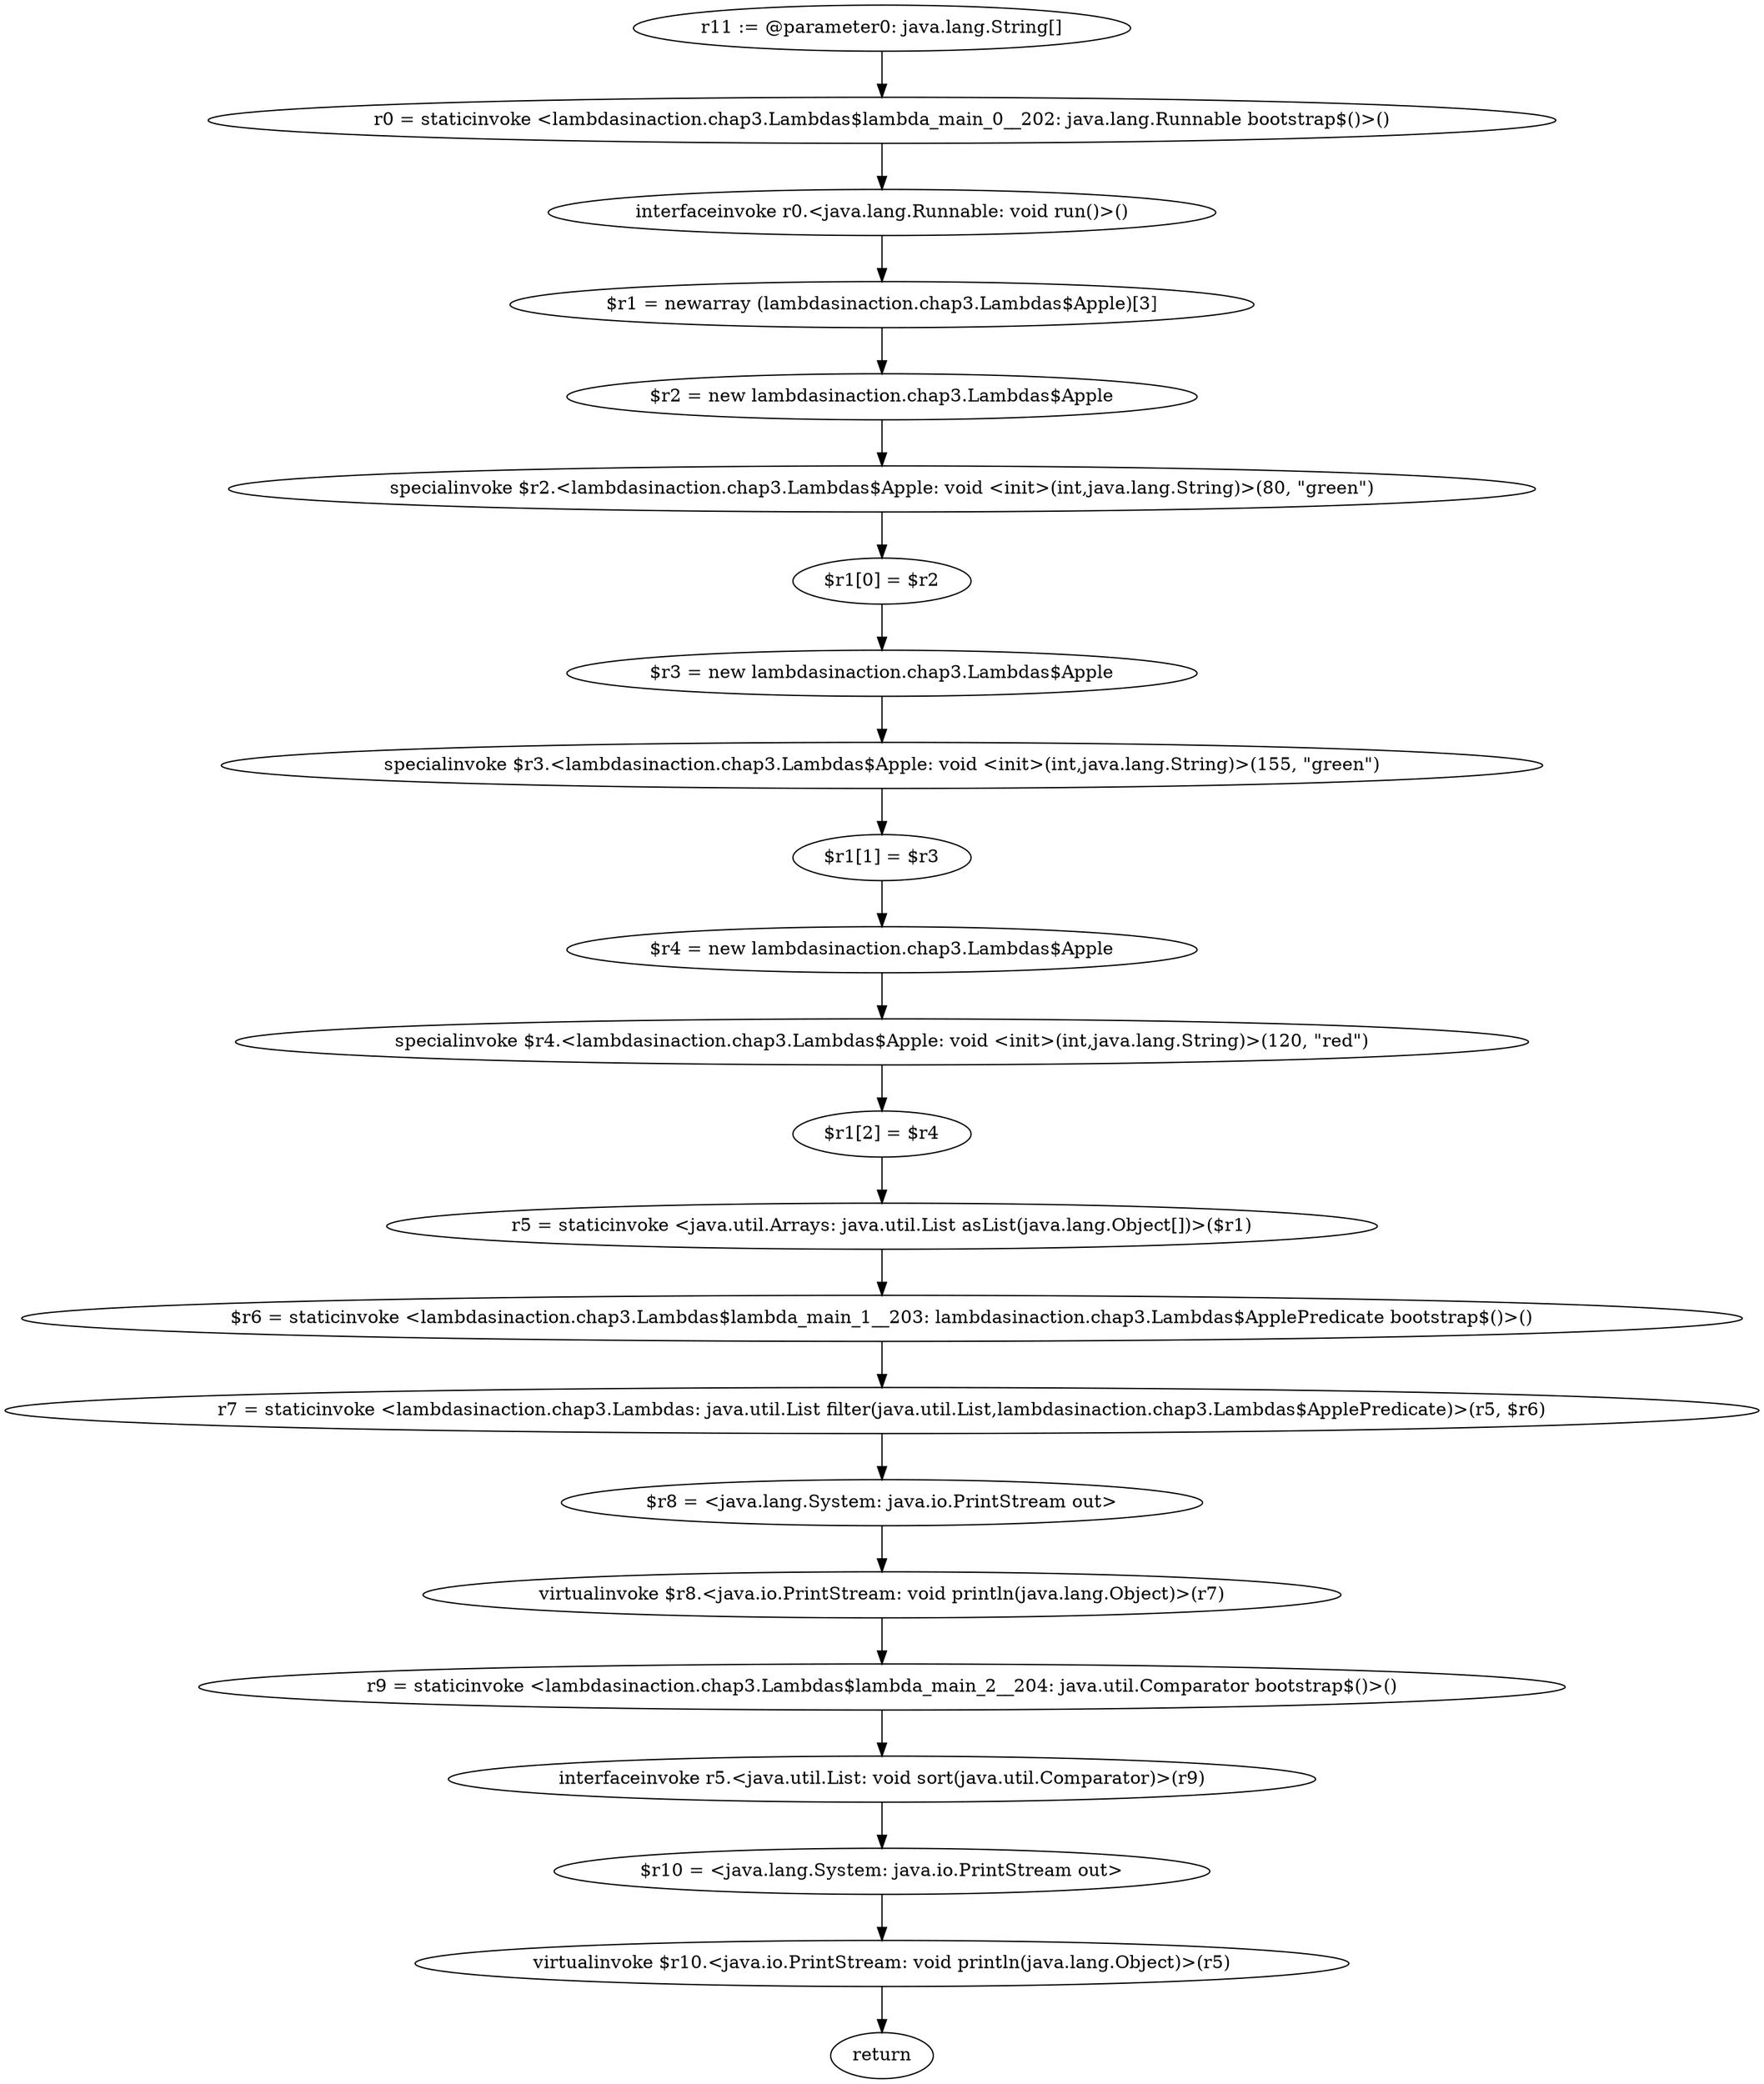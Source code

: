 digraph "unitGraph" {
    "r11 := @parameter0: java.lang.String[]"
    "r0 = staticinvoke <lambdasinaction.chap3.Lambdas$lambda_main_0__202: java.lang.Runnable bootstrap$()>()"
    "interfaceinvoke r0.<java.lang.Runnable: void run()>()"
    "$r1 = newarray (lambdasinaction.chap3.Lambdas$Apple)[3]"
    "$r2 = new lambdasinaction.chap3.Lambdas$Apple"
    "specialinvoke $r2.<lambdasinaction.chap3.Lambdas$Apple: void <init>(int,java.lang.String)>(80, \"green\")"
    "$r1[0] = $r2"
    "$r3 = new lambdasinaction.chap3.Lambdas$Apple"
    "specialinvoke $r3.<lambdasinaction.chap3.Lambdas$Apple: void <init>(int,java.lang.String)>(155, \"green\")"
    "$r1[1] = $r3"
    "$r4 = new lambdasinaction.chap3.Lambdas$Apple"
    "specialinvoke $r4.<lambdasinaction.chap3.Lambdas$Apple: void <init>(int,java.lang.String)>(120, \"red\")"
    "$r1[2] = $r4"
    "r5 = staticinvoke <java.util.Arrays: java.util.List asList(java.lang.Object[])>($r1)"
    "$r6 = staticinvoke <lambdasinaction.chap3.Lambdas$lambda_main_1__203: lambdasinaction.chap3.Lambdas$ApplePredicate bootstrap$()>()"
    "r7 = staticinvoke <lambdasinaction.chap3.Lambdas: java.util.List filter(java.util.List,lambdasinaction.chap3.Lambdas$ApplePredicate)>(r5, $r6)"
    "$r8 = <java.lang.System: java.io.PrintStream out>"
    "virtualinvoke $r8.<java.io.PrintStream: void println(java.lang.Object)>(r7)"
    "r9 = staticinvoke <lambdasinaction.chap3.Lambdas$lambda_main_2__204: java.util.Comparator bootstrap$()>()"
    "interfaceinvoke r5.<java.util.List: void sort(java.util.Comparator)>(r9)"
    "$r10 = <java.lang.System: java.io.PrintStream out>"
    "virtualinvoke $r10.<java.io.PrintStream: void println(java.lang.Object)>(r5)"
    "return"
    "r11 := @parameter0: java.lang.String[]"->"r0 = staticinvoke <lambdasinaction.chap3.Lambdas$lambda_main_0__202: java.lang.Runnable bootstrap$()>()";
    "r0 = staticinvoke <lambdasinaction.chap3.Lambdas$lambda_main_0__202: java.lang.Runnable bootstrap$()>()"->"interfaceinvoke r0.<java.lang.Runnable: void run()>()";
    "interfaceinvoke r0.<java.lang.Runnable: void run()>()"->"$r1 = newarray (lambdasinaction.chap3.Lambdas$Apple)[3]";
    "$r1 = newarray (lambdasinaction.chap3.Lambdas$Apple)[3]"->"$r2 = new lambdasinaction.chap3.Lambdas$Apple";
    "$r2 = new lambdasinaction.chap3.Lambdas$Apple"->"specialinvoke $r2.<lambdasinaction.chap3.Lambdas$Apple: void <init>(int,java.lang.String)>(80, \"green\")";
    "specialinvoke $r2.<lambdasinaction.chap3.Lambdas$Apple: void <init>(int,java.lang.String)>(80, \"green\")"->"$r1[0] = $r2";
    "$r1[0] = $r2"->"$r3 = new lambdasinaction.chap3.Lambdas$Apple";
    "$r3 = new lambdasinaction.chap3.Lambdas$Apple"->"specialinvoke $r3.<lambdasinaction.chap3.Lambdas$Apple: void <init>(int,java.lang.String)>(155, \"green\")";
    "specialinvoke $r3.<lambdasinaction.chap3.Lambdas$Apple: void <init>(int,java.lang.String)>(155, \"green\")"->"$r1[1] = $r3";
    "$r1[1] = $r3"->"$r4 = new lambdasinaction.chap3.Lambdas$Apple";
    "$r4 = new lambdasinaction.chap3.Lambdas$Apple"->"specialinvoke $r4.<lambdasinaction.chap3.Lambdas$Apple: void <init>(int,java.lang.String)>(120, \"red\")";
    "specialinvoke $r4.<lambdasinaction.chap3.Lambdas$Apple: void <init>(int,java.lang.String)>(120, \"red\")"->"$r1[2] = $r4";
    "$r1[2] = $r4"->"r5 = staticinvoke <java.util.Arrays: java.util.List asList(java.lang.Object[])>($r1)";
    "r5 = staticinvoke <java.util.Arrays: java.util.List asList(java.lang.Object[])>($r1)"->"$r6 = staticinvoke <lambdasinaction.chap3.Lambdas$lambda_main_1__203: lambdasinaction.chap3.Lambdas$ApplePredicate bootstrap$()>()";
    "$r6 = staticinvoke <lambdasinaction.chap3.Lambdas$lambda_main_1__203: lambdasinaction.chap3.Lambdas$ApplePredicate bootstrap$()>()"->"r7 = staticinvoke <lambdasinaction.chap3.Lambdas: java.util.List filter(java.util.List,lambdasinaction.chap3.Lambdas$ApplePredicate)>(r5, $r6)";
    "r7 = staticinvoke <lambdasinaction.chap3.Lambdas: java.util.List filter(java.util.List,lambdasinaction.chap3.Lambdas$ApplePredicate)>(r5, $r6)"->"$r8 = <java.lang.System: java.io.PrintStream out>";
    "$r8 = <java.lang.System: java.io.PrintStream out>"->"virtualinvoke $r8.<java.io.PrintStream: void println(java.lang.Object)>(r7)";
    "virtualinvoke $r8.<java.io.PrintStream: void println(java.lang.Object)>(r7)"->"r9 = staticinvoke <lambdasinaction.chap3.Lambdas$lambda_main_2__204: java.util.Comparator bootstrap$()>()";
    "r9 = staticinvoke <lambdasinaction.chap3.Lambdas$lambda_main_2__204: java.util.Comparator bootstrap$()>()"->"interfaceinvoke r5.<java.util.List: void sort(java.util.Comparator)>(r9)";
    "interfaceinvoke r5.<java.util.List: void sort(java.util.Comparator)>(r9)"->"$r10 = <java.lang.System: java.io.PrintStream out>";
    "$r10 = <java.lang.System: java.io.PrintStream out>"->"virtualinvoke $r10.<java.io.PrintStream: void println(java.lang.Object)>(r5)";
    "virtualinvoke $r10.<java.io.PrintStream: void println(java.lang.Object)>(r5)"->"return";
}

